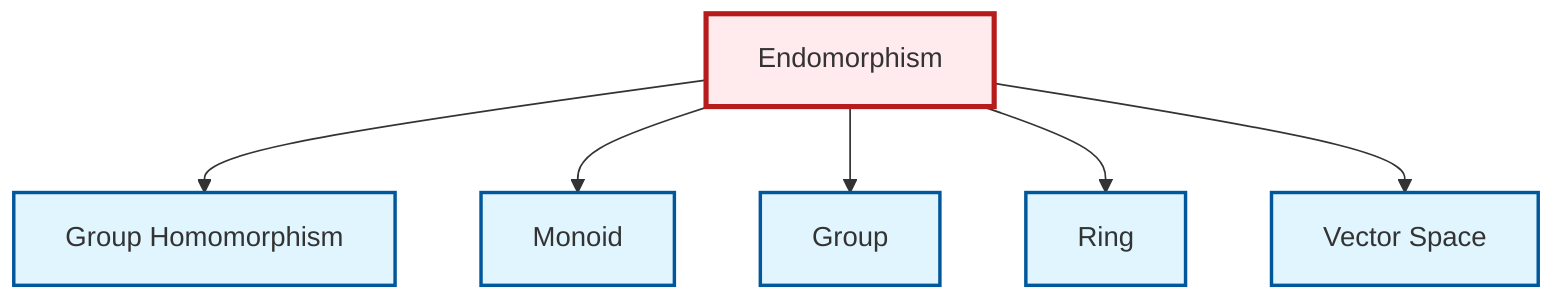 graph TD
    classDef definition fill:#e1f5fe,stroke:#01579b,stroke-width:2px
    classDef theorem fill:#f3e5f5,stroke:#4a148c,stroke-width:2px
    classDef axiom fill:#fff3e0,stroke:#e65100,stroke-width:2px
    classDef example fill:#e8f5e9,stroke:#1b5e20,stroke-width:2px
    classDef current fill:#ffebee,stroke:#b71c1c,stroke-width:3px
    def-monoid["Monoid"]:::definition
    def-endomorphism["Endomorphism"]:::definition
    def-vector-space["Vector Space"]:::definition
    def-group["Group"]:::definition
    def-ring["Ring"]:::definition
    def-homomorphism["Group Homomorphism"]:::definition
    def-endomorphism --> def-homomorphism
    def-endomorphism --> def-monoid
    def-endomorphism --> def-group
    def-endomorphism --> def-ring
    def-endomorphism --> def-vector-space
    class def-endomorphism current